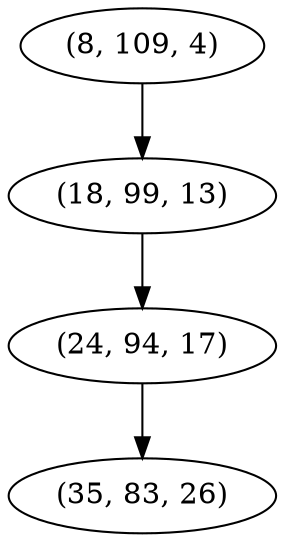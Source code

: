 digraph tree {
    "(8, 109, 4)";
    "(18, 99, 13)";
    "(24, 94, 17)";
    "(35, 83, 26)";
    "(8, 109, 4)" -> "(18, 99, 13)";
    "(18, 99, 13)" -> "(24, 94, 17)";
    "(24, 94, 17)" -> "(35, 83, 26)";
}

